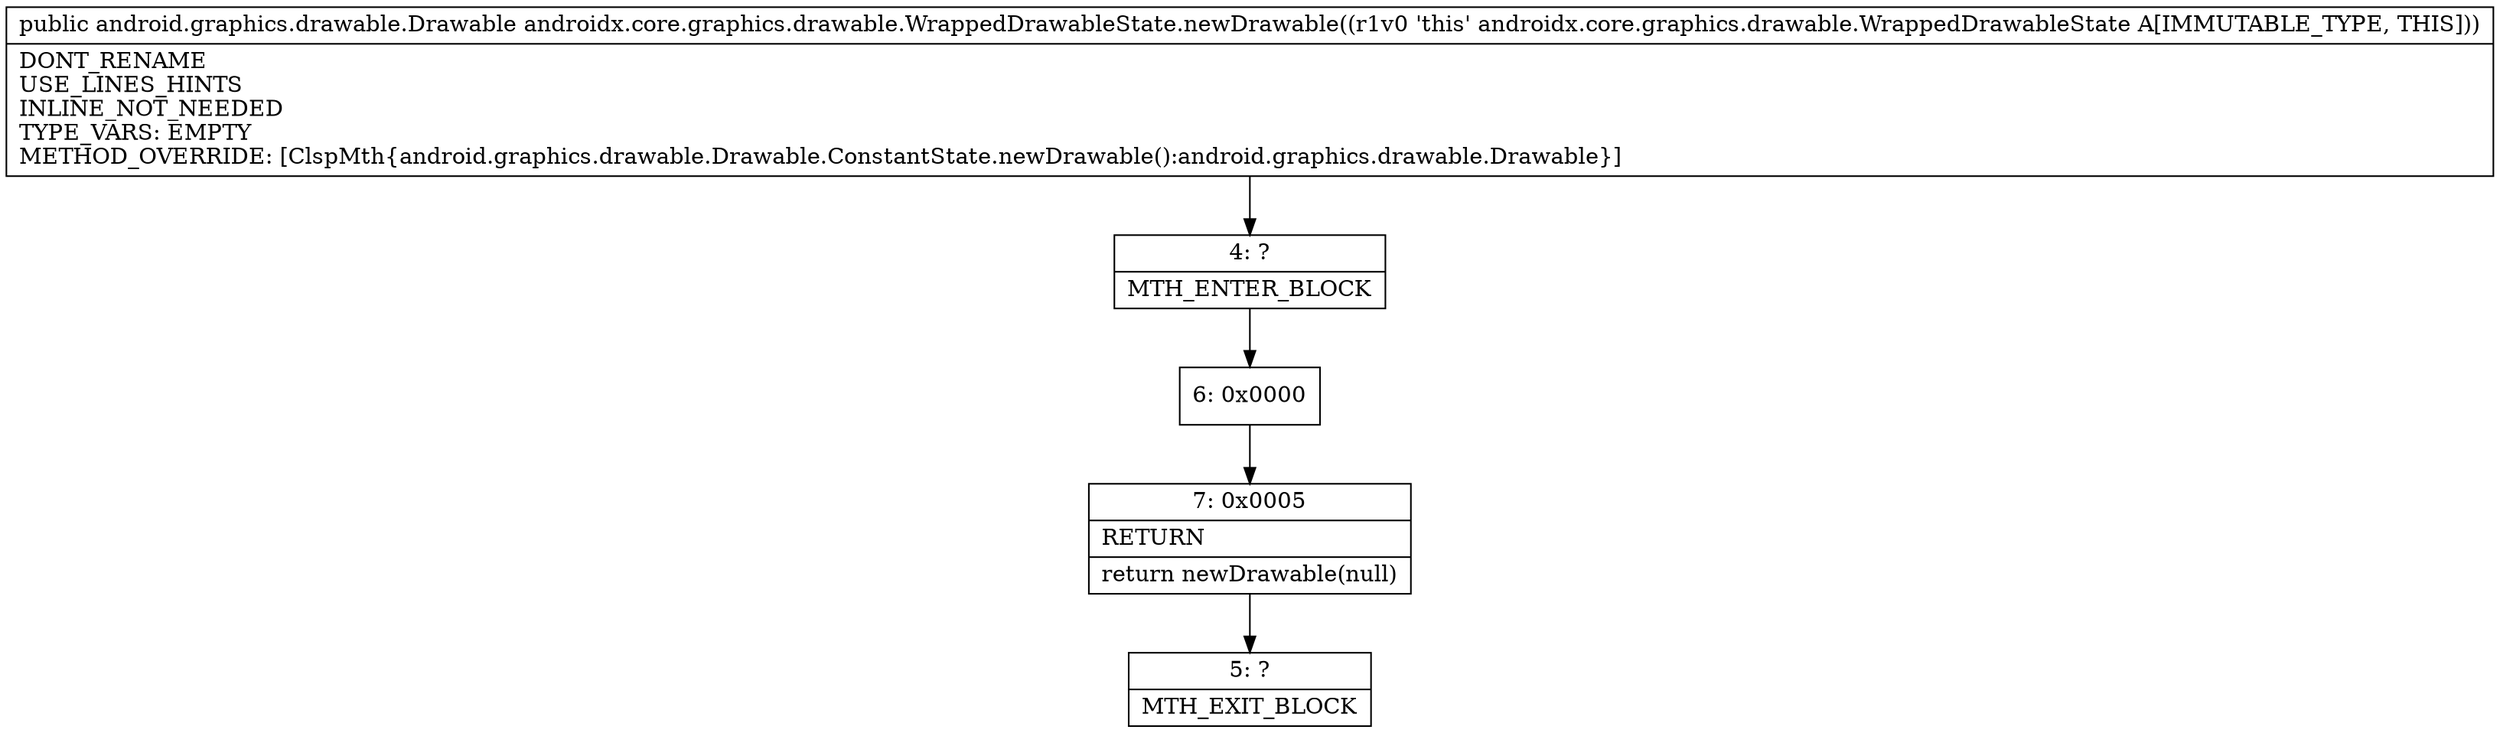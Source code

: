digraph "CFG forandroidx.core.graphics.drawable.WrappedDrawableState.newDrawable()Landroid\/graphics\/drawable\/Drawable;" {
Node_4 [shape=record,label="{4\:\ ?|MTH_ENTER_BLOCK\l}"];
Node_6 [shape=record,label="{6\:\ 0x0000}"];
Node_7 [shape=record,label="{7\:\ 0x0005|RETURN\l|return newDrawable(null)\l}"];
Node_5 [shape=record,label="{5\:\ ?|MTH_EXIT_BLOCK\l}"];
MethodNode[shape=record,label="{public android.graphics.drawable.Drawable androidx.core.graphics.drawable.WrappedDrawableState.newDrawable((r1v0 'this' androidx.core.graphics.drawable.WrappedDrawableState A[IMMUTABLE_TYPE, THIS]))  | DONT_RENAME\lUSE_LINES_HINTS\lINLINE_NOT_NEEDED\lTYPE_VARS: EMPTY\lMETHOD_OVERRIDE: [ClspMth\{android.graphics.drawable.Drawable.ConstantState.newDrawable():android.graphics.drawable.Drawable\}]\l}"];
MethodNode -> Node_4;Node_4 -> Node_6;
Node_6 -> Node_7;
Node_7 -> Node_5;
}

